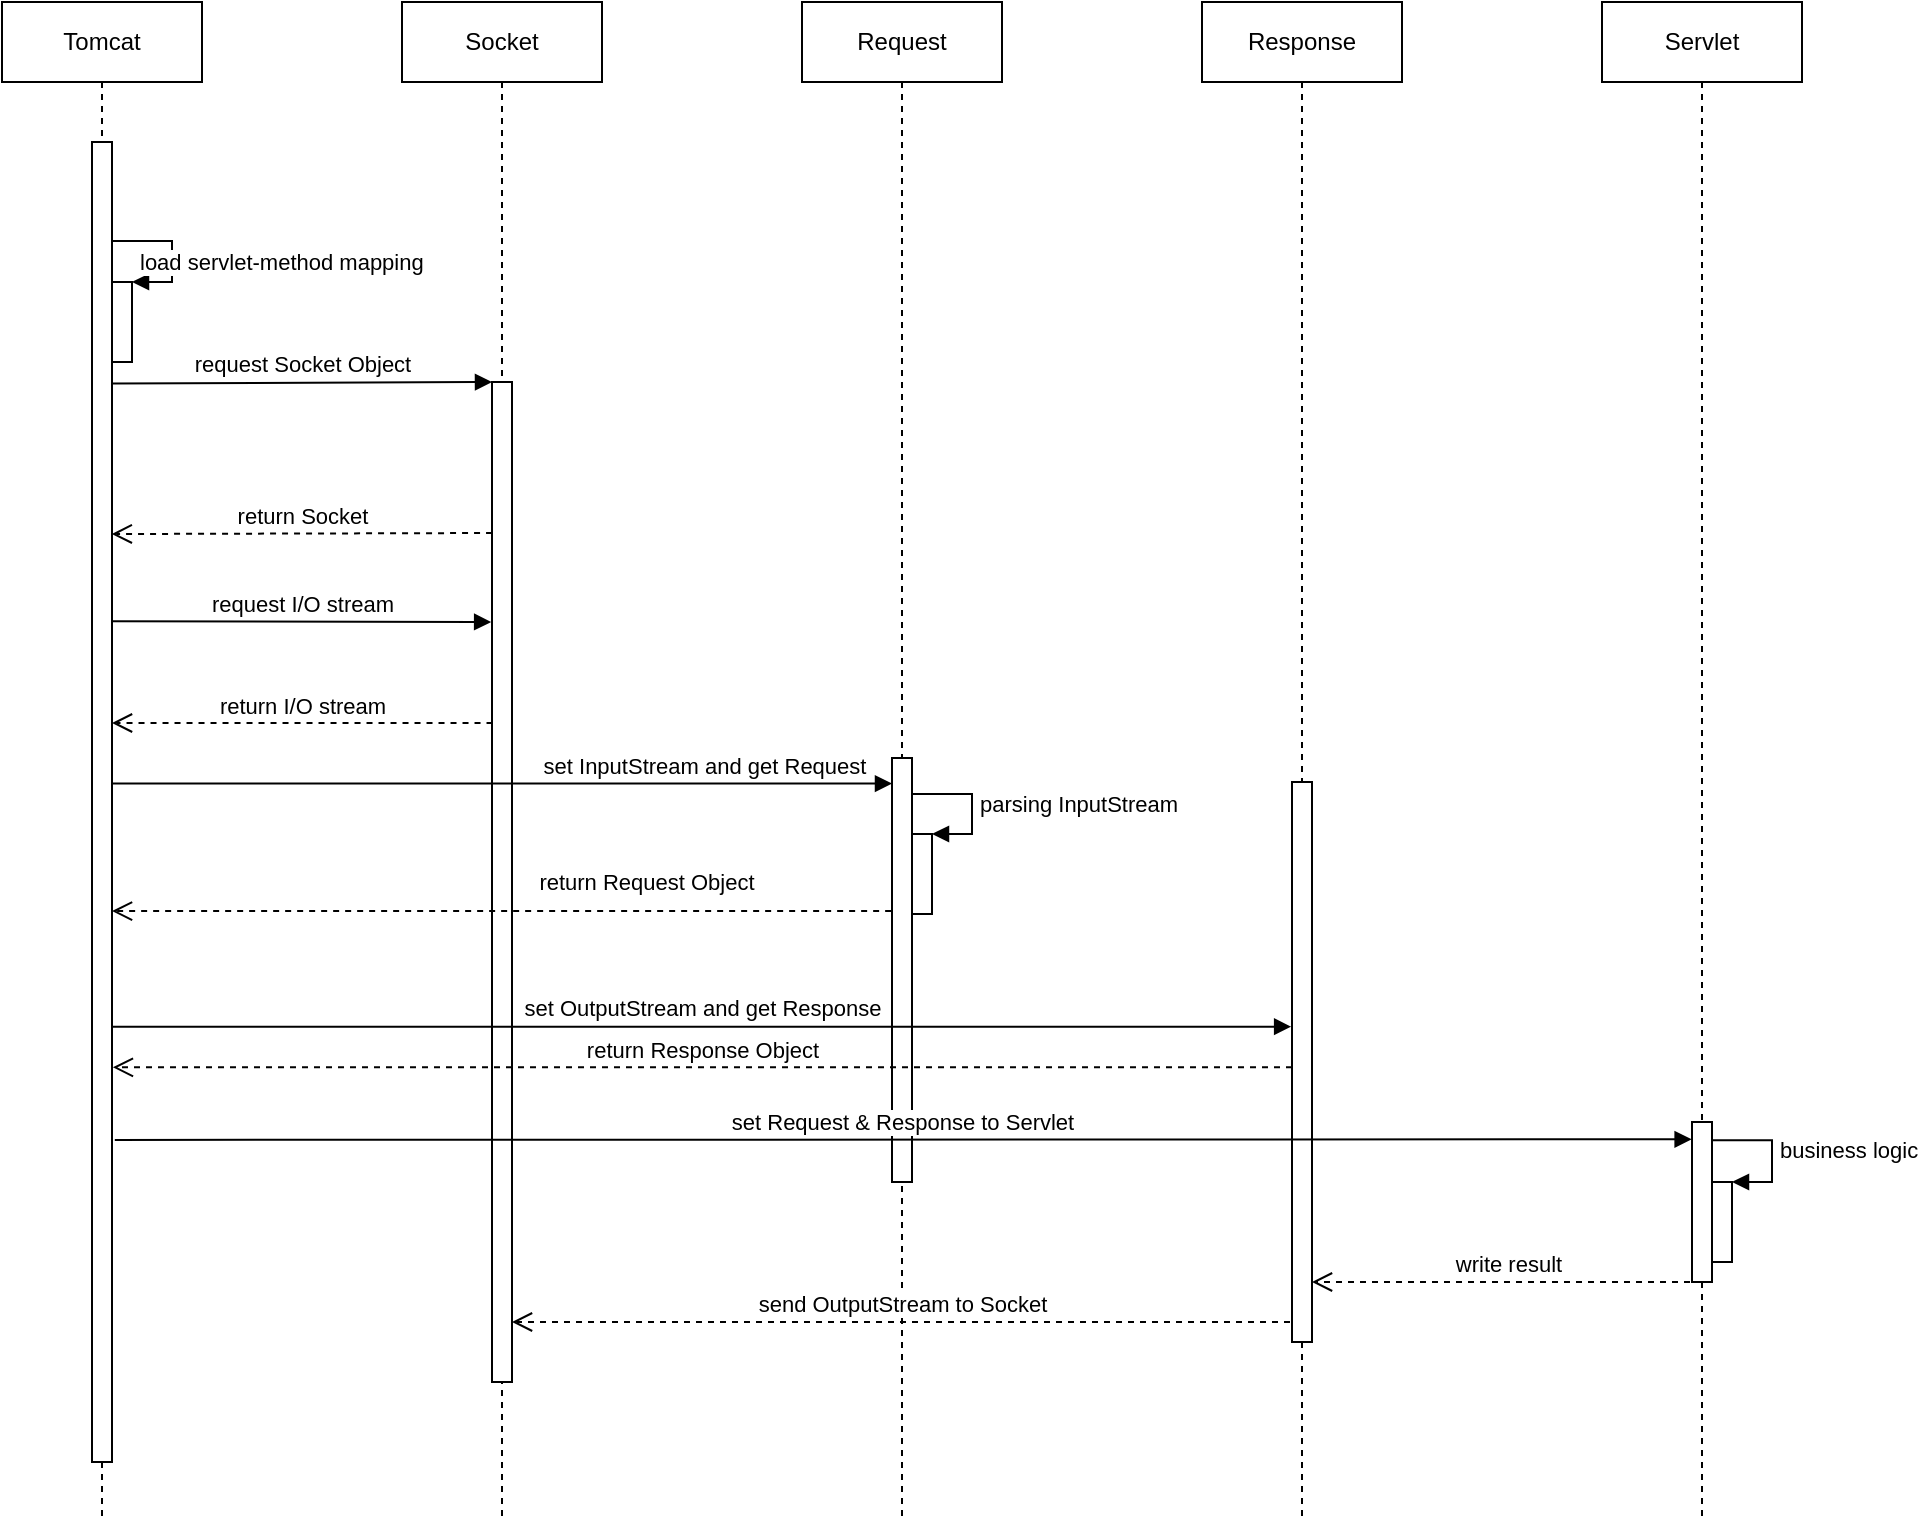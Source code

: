 <mxfile version="13.1.3">
    <diagram id="6hGFLwfOUW9BJ-s0fimq" name="Page-1">
        <mxGraphModel dx="729" dy="466" grid="1" gridSize="10" guides="1" tooltips="1" connect="1" arrows="1" fold="1" page="1" pageScale="1.2" pageWidth="1169" pageHeight="827" math="0" shadow="0">
            <root>
                <mxCell id="0"/>
                <mxCell id="1" parent="0"/>
                <mxCell id="4" value="Socket" style="shape=umlLifeline;perimeter=lifelinePerimeter;whiteSpace=wrap;html=1;container=1;collapsible=0;recursiveResize=0;outlineConnect=0;" parent="1" vertex="1">
                    <mxGeometry x="230" y="40" width="100" height="760" as="geometry"/>
                </mxCell>
                <mxCell id="29" value="" style="html=1;points=[];perimeter=orthogonalPerimeter;" parent="4" vertex="1">
                    <mxGeometry x="45" y="190" width="10" height="500" as="geometry"/>
                </mxCell>
                <mxCell id="3" value="Tomcat" style="shape=umlLifeline;perimeter=lifelinePerimeter;whiteSpace=wrap;html=1;container=1;collapsible=0;recursiveResize=0;outlineConnect=0;" parent="1" vertex="1">
                    <mxGeometry x="30" y="40" width="100" height="760" as="geometry"/>
                </mxCell>
                <mxCell id="13" value="" style="html=1;points=[];perimeter=orthogonalPerimeter;" parent="3" vertex="1">
                    <mxGeometry x="45" y="70" width="10" height="660" as="geometry"/>
                </mxCell>
                <mxCell id="34" value="" style="html=1;points=[];perimeter=orthogonalPerimeter;" vertex="1" parent="3">
                    <mxGeometry x="55" y="140" width="10" height="40" as="geometry"/>
                </mxCell>
                <mxCell id="35" value="load servlet-method mapping" style="edgeStyle=orthogonalEdgeStyle;html=1;align=left;spacingLeft=2;endArrow=block;rounded=0;entryX=1;entryY=0;exitX=0.989;exitY=0.075;exitDx=0;exitDy=0;exitPerimeter=0;" edge="1" target="34" parent="3" source="13">
                    <mxGeometry x="0.15" y="-20" relative="1" as="geometry">
                        <mxPoint x="60" y="120" as="sourcePoint"/>
                        <Array as="points">
                            <mxPoint x="85" y="120"/>
                            <mxPoint x="85" y="140"/>
                        </Array>
                        <mxPoint as="offset"/>
                    </mxGeometry>
                </mxCell>
                <mxCell id="5" value="Request" style="shape=umlLifeline;perimeter=lifelinePerimeter;whiteSpace=wrap;html=1;container=1;collapsible=0;recursiveResize=0;outlineConnect=0;" parent="1" vertex="1">
                    <mxGeometry x="430" y="40" width="100" height="760" as="geometry"/>
                </mxCell>
                <mxCell id="52" value="" style="html=1;points=[];perimeter=orthogonalPerimeter;" vertex="1" parent="5">
                    <mxGeometry x="45" y="378" width="10" height="212" as="geometry"/>
                </mxCell>
                <mxCell id="61" value="" style="html=1;points=[];perimeter=orthogonalPerimeter;" vertex="1" parent="5">
                    <mxGeometry x="55" y="416" width="10" height="40" as="geometry"/>
                </mxCell>
                <mxCell id="62" value="parsing InputStream&amp;nbsp;" style="edgeStyle=orthogonalEdgeStyle;html=1;align=left;spacingLeft=2;endArrow=block;rounded=0;entryX=1;entryY=0;" edge="1" target="61" parent="5" source="52">
                    <mxGeometry relative="1" as="geometry">
                        <mxPoint x="60" y="396" as="sourcePoint"/>
                        <Array as="points">
                            <mxPoint x="85" y="396"/>
                            <mxPoint x="85" y="416"/>
                        </Array>
                    </mxGeometry>
                </mxCell>
                <mxCell id="6" value="Response" style="shape=umlLifeline;perimeter=lifelinePerimeter;whiteSpace=wrap;html=1;container=1;collapsible=0;recursiveResize=0;outlineConnect=0;" parent="1" vertex="1">
                    <mxGeometry x="630" y="40" width="100" height="760" as="geometry"/>
                </mxCell>
                <mxCell id="53" value="" style="html=1;points=[];perimeter=orthogonalPerimeter;" vertex="1" parent="6">
                    <mxGeometry x="45" y="390" width="10" height="280" as="geometry"/>
                </mxCell>
                <mxCell id="7" value="Servlet" style="shape=umlLifeline;perimeter=lifelinePerimeter;whiteSpace=wrap;html=1;container=1;collapsible=0;recursiveResize=0;outlineConnect=0;" parent="1" vertex="1">
                    <mxGeometry x="830" y="40" width="100" height="760" as="geometry"/>
                </mxCell>
                <mxCell id="64" value="" style="html=1;points=[];perimeter=orthogonalPerimeter;" vertex="1" parent="7">
                    <mxGeometry x="45" y="560" width="10" height="80" as="geometry"/>
                </mxCell>
                <mxCell id="65" value="" style="html=1;points=[];perimeter=orthogonalPerimeter;" vertex="1" parent="7">
                    <mxGeometry x="55" y="590" width="10" height="40" as="geometry"/>
                </mxCell>
                <mxCell id="66" value="business logic" style="edgeStyle=orthogonalEdgeStyle;html=1;align=left;spacingLeft=2;endArrow=block;rounded=0;entryX=1;entryY=0;exitX=0.957;exitY=0.114;exitDx=0;exitDy=0;exitPerimeter=0;" edge="1" target="65" parent="7" source="64">
                    <mxGeometry relative="1" as="geometry">
                        <mxPoint x="60" y="570" as="sourcePoint"/>
                        <Array as="points">
                            <mxPoint x="85" y="569"/>
                            <mxPoint x="85" y="590"/>
                        </Array>
                    </mxGeometry>
                </mxCell>
                <mxCell id="30" value="request Socket Object" style="html=1;verticalAlign=bottom;endArrow=block;entryX=0;entryY=0;exitX=1.02;exitY=0.183;exitDx=0;exitDy=0;exitPerimeter=0;" parent="1" source="13" target="29" edge="1">
                    <mxGeometry relative="1" as="geometry">
                        <mxPoint x="90" y="230" as="sourcePoint"/>
                    </mxGeometry>
                </mxCell>
                <mxCell id="31" value="return Socket" style="html=1;verticalAlign=bottom;endArrow=open;dashed=1;endSize=8;entryX=0.989;entryY=0.297;entryDx=0;entryDy=0;entryPerimeter=0;exitX=0.003;exitY=0.151;exitDx=0;exitDy=0;exitPerimeter=0;" parent="1" source="29" edge="1" target="13">
                    <mxGeometry relative="1" as="geometry">
                        <mxPoint x="90" y="306" as="targetPoint"/>
                        <mxPoint x="270" y="306" as="sourcePoint"/>
                    </mxGeometry>
                </mxCell>
                <mxCell id="47" value="request I/O stream" style="html=1;verticalAlign=bottom;endArrow=block;entryX=-0.043;entryY=0.24;entryDx=0;entryDy=0;entryPerimeter=0;exitX=0.992;exitY=0.363;exitDx=0;exitDy=0;exitPerimeter=0;" edge="1" parent="1" source="13" target="29">
                    <mxGeometry width="80" relative="1" as="geometry">
                        <mxPoint x="90" y="350" as="sourcePoint"/>
                        <mxPoint x="210" y="350" as="targetPoint"/>
                    </mxGeometry>
                </mxCell>
                <mxCell id="48" value="return I/O stream" style="html=1;verticalAlign=bottom;endArrow=open;dashed=1;endSize=8;exitX=0.026;exitY=0.341;exitDx=0;exitDy=0;exitPerimeter=0;" edge="1" parent="1" source="29" target="13">
                    <mxGeometry relative="1" as="geometry">
                        <mxPoint x="270" y="400" as="sourcePoint"/>
                        <mxPoint x="90" y="401" as="targetPoint"/>
                    </mxGeometry>
                </mxCell>
                <mxCell id="57" value="return Request Object" style="html=1;verticalAlign=bottom;endArrow=open;dashed=1;endSize=8;exitX=-0.043;exitY=0.361;exitDx=0;exitDy=0;exitPerimeter=0;" edge="1" parent="1" source="52" target="13">
                    <mxGeometry x="-0.368" y="-6" relative="1" as="geometry">
                        <mxPoint x="470" y="496" as="sourcePoint"/>
                        <mxPoint x="100" y="495" as="targetPoint"/>
                        <mxPoint as="offset"/>
                    </mxGeometry>
                </mxCell>
                <mxCell id="58" value="set OutputStream and get Response" style="html=1;verticalAlign=bottom;endArrow=block;entryX=-0.043;entryY=0.437;entryDx=0;entryDy=0;entryPerimeter=0;" edge="1" parent="1" source="13" target="53">
                    <mxGeometry width="80" relative="1" as="geometry">
                        <mxPoint x="120" y="550" as="sourcePoint"/>
                        <mxPoint x="610" y="550" as="targetPoint"/>
                    </mxGeometry>
                </mxCell>
                <mxCell id="59" value="return Response Object" style="html=1;verticalAlign=bottom;endArrow=open;dashed=1;endSize=8;entryX=1.044;entryY=0.701;entryDx=0;entryDy=0;entryPerimeter=0;" edge="1" parent="1" source="53" target="13">
                    <mxGeometry relative="1" as="geometry">
                        <mxPoint x="610" y="570" as="sourcePoint"/>
                        <mxPoint x="100" y="570" as="targetPoint"/>
                    </mxGeometry>
                </mxCell>
                <mxCell id="63" value="set Request &amp;amp; Response to Servlet" style="html=1;verticalAlign=bottom;endArrow=block;exitX=1.14;exitY=0.756;exitDx=0;exitDy=0;exitPerimeter=0;entryX=-0.019;entryY=0.108;entryDx=0;entryDy=0;entryPerimeter=0;" edge="1" parent="1" source="13" target="64">
                    <mxGeometry width="80" relative="1" as="geometry">
                        <mxPoint x="130" y="610" as="sourcePoint"/>
                        <mxPoint x="870" y="609" as="targetPoint"/>
                    </mxGeometry>
                </mxCell>
                <mxCell id="68" value="write result" style="html=1;verticalAlign=bottom;endArrow=open;dashed=1;endSize=8;" edge="1" parent="1" target="53">
                    <mxGeometry relative="1" as="geometry">
                        <mxPoint x="880" y="680" as="sourcePoint"/>
                        <mxPoint x="690" y="680" as="targetPoint"/>
                    </mxGeometry>
                </mxCell>
                <mxCell id="70" value="send OutputStream to Socket" style="html=1;verticalAlign=bottom;endArrow=open;dashed=1;endSize=8;" edge="1" parent="1">
                    <mxGeometry relative="1" as="geometry">
                        <mxPoint x="674" y="700" as="sourcePoint"/>
                        <mxPoint x="285" y="700" as="targetPoint"/>
                    </mxGeometry>
                </mxCell>
                <mxCell id="54" value="set InputStream and get Request" style="html=1;verticalAlign=bottom;endArrow=block;exitX=0.957;exitY=0.486;exitDx=0;exitDy=0;exitPerimeter=0;" edge="1" parent="1" source="13" target="52">
                    <mxGeometry x="0.519" width="80" relative="1" as="geometry">
                        <mxPoint x="90" y="430" as="sourcePoint"/>
                        <mxPoint x="470" y="431" as="targetPoint"/>
                        <mxPoint as="offset"/>
                    </mxGeometry>
                </mxCell>
            </root>
        </mxGraphModel>
    </diagram>
</mxfile>